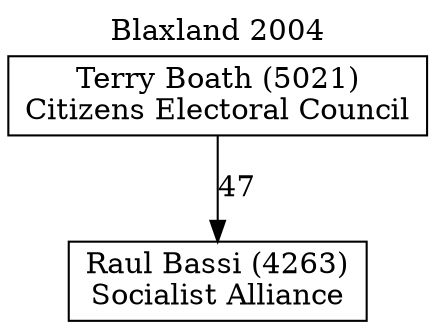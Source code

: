 // House preference flow
digraph "Raul Bassi (4263)_Blaxland_2004" {
	graph [label="Blaxland 2004" labelloc=t mclimit=10]
	node [shape=box]
	"Raul Bassi (4263)" [label="Raul Bassi (4263)
Socialist Alliance"]
	"Terry Boath (5021)" [label="Terry Boath (5021)
Citizens Electoral Council"]
	"Terry Boath (5021)" -> "Raul Bassi (4263)" [label=47]
}
